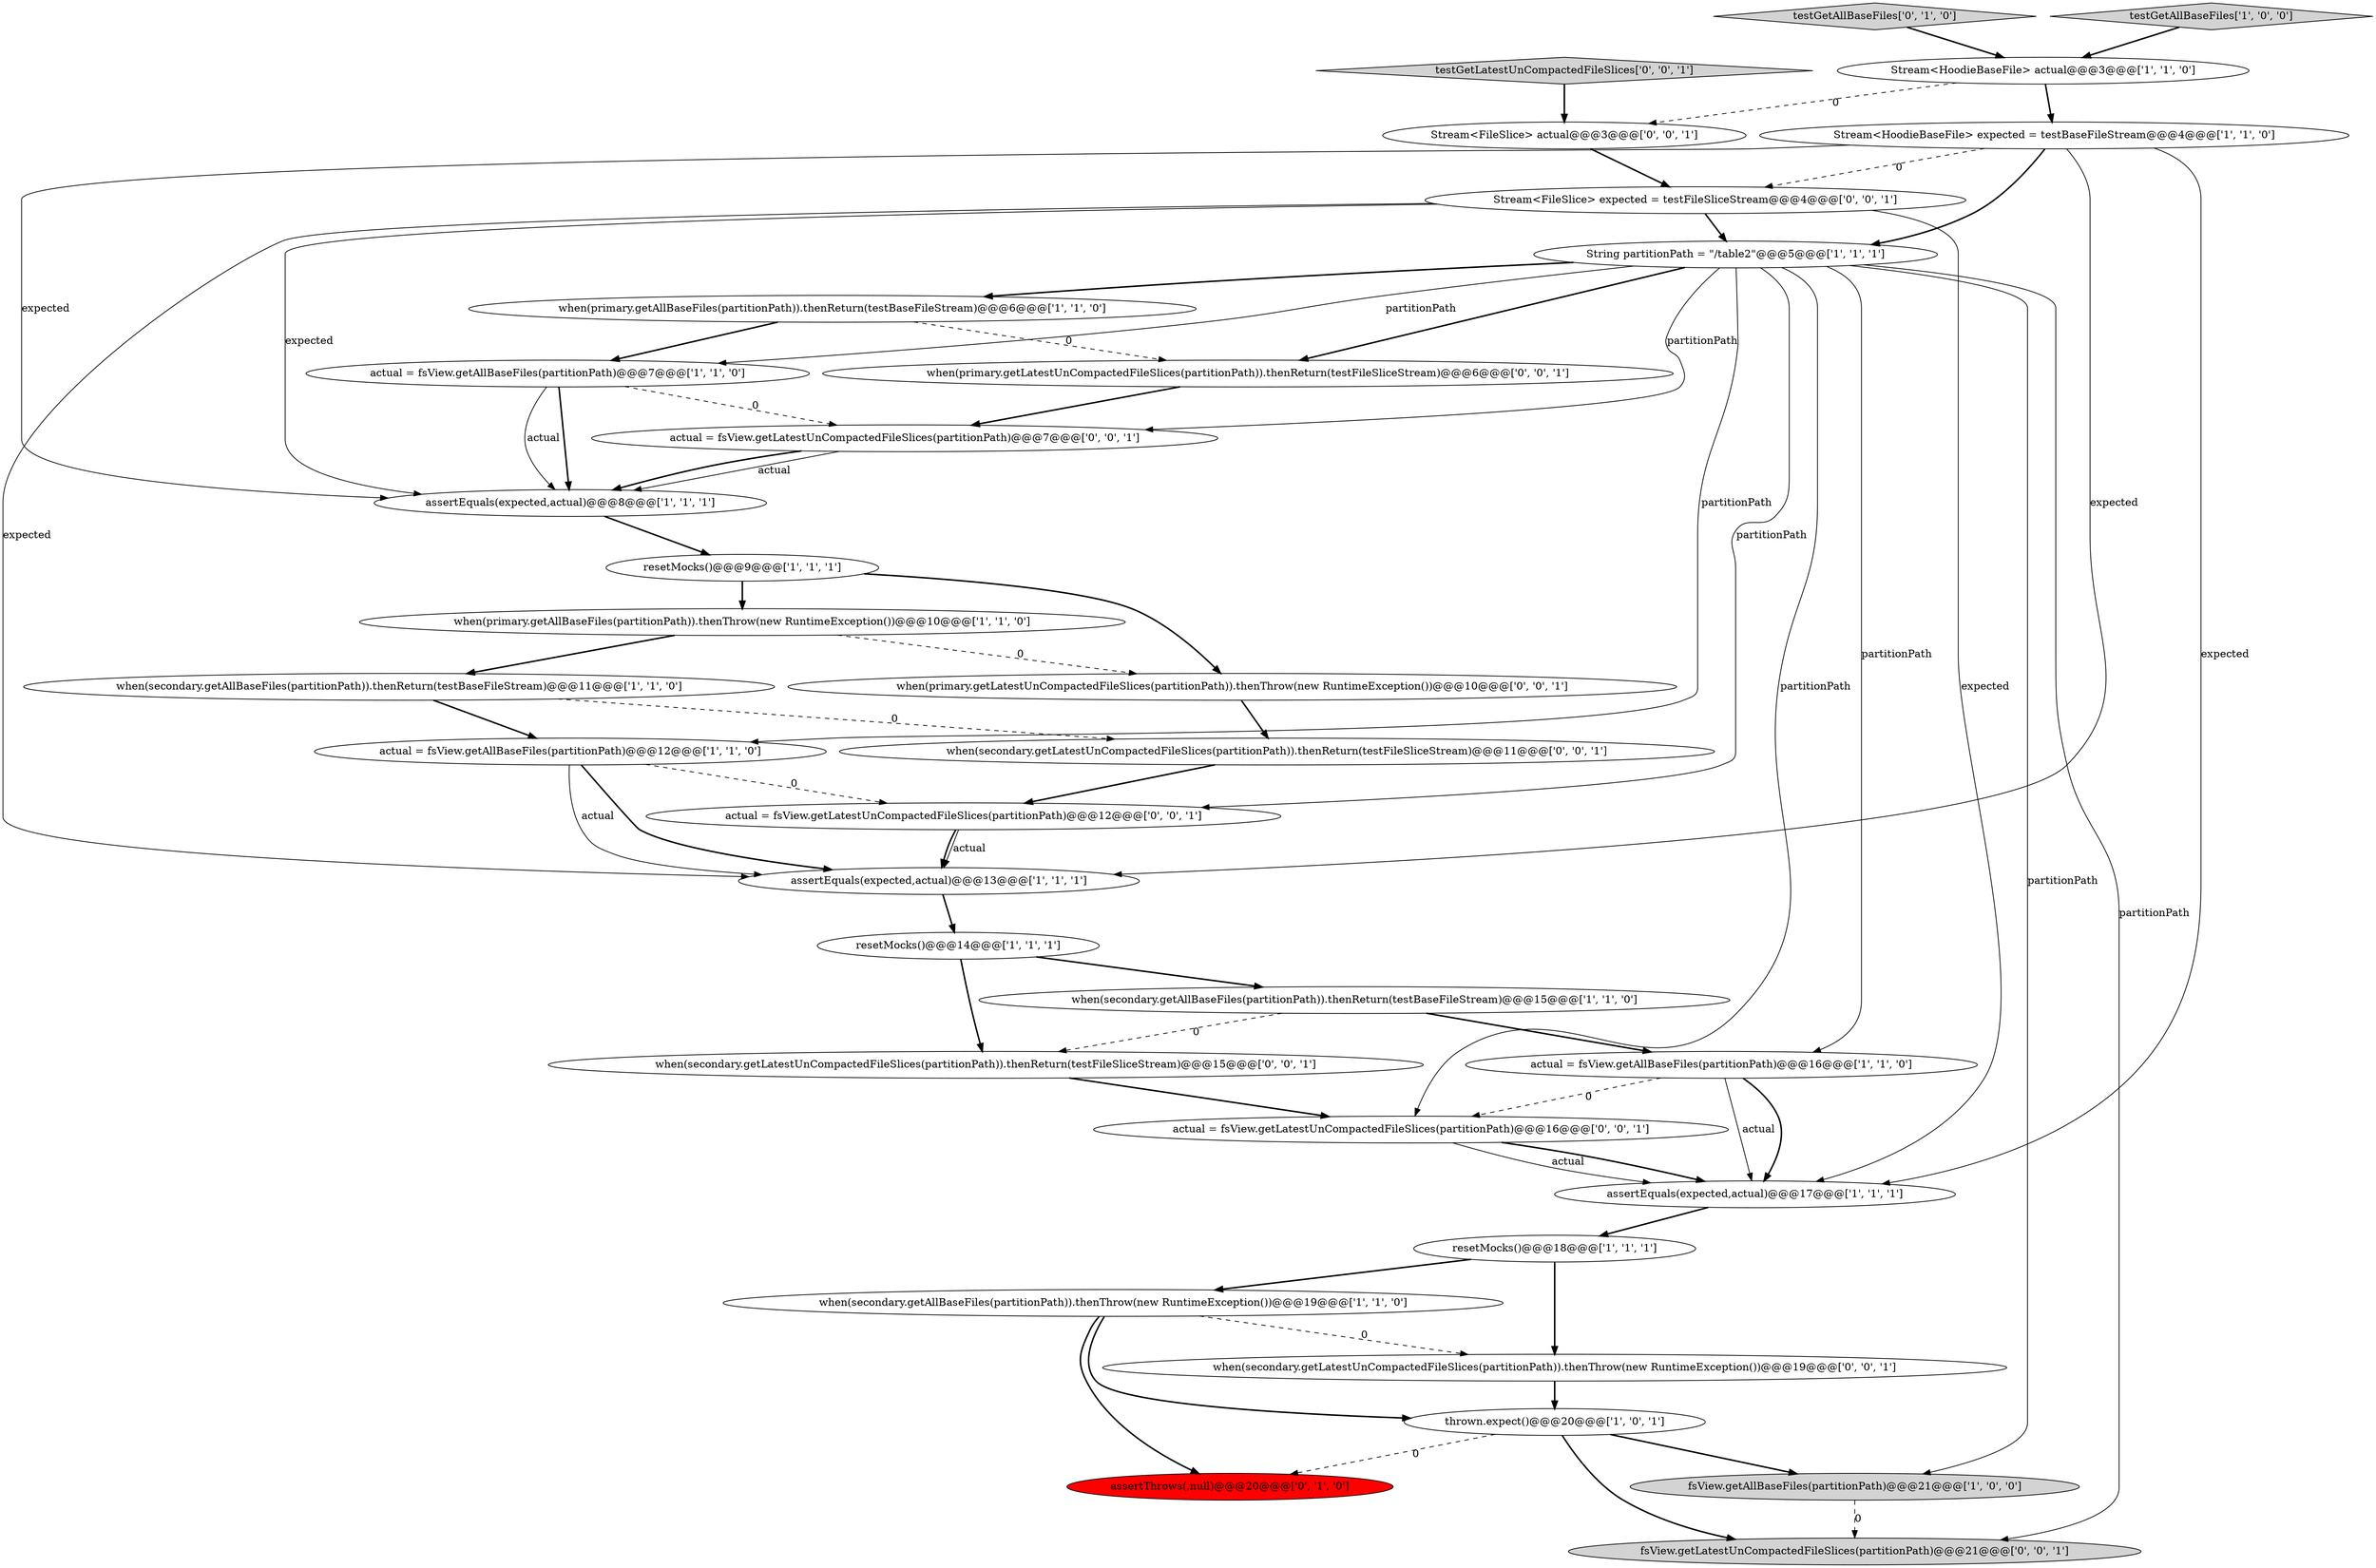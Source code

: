 digraph {
24 [style = filled, label = "when(secondary.getLatestUnCompactedFileSlices(partitionPath)).thenThrow(new RuntimeException())@@@19@@@['0', '0', '1']", fillcolor = white, shape = ellipse image = "AAA0AAABBB3BBB"];
10 [style = filled, label = "actual = fsView.getAllBaseFiles(partitionPath)@@@12@@@['1', '1', '0']", fillcolor = white, shape = ellipse image = "AAA0AAABBB1BBB"];
1 [style = filled, label = "fsView.getAllBaseFiles(partitionPath)@@@21@@@['1', '0', '0']", fillcolor = lightgray, shape = ellipse image = "AAA0AAABBB1BBB"];
29 [style = filled, label = "when(primary.getLatestUnCompactedFileSlices(partitionPath)).thenThrow(new RuntimeException())@@@10@@@['0', '0', '1']", fillcolor = white, shape = ellipse image = "AAA0AAABBB3BBB"];
5 [style = filled, label = "actual = fsView.getAllBaseFiles(partitionPath)@@@16@@@['1', '1', '0']", fillcolor = white, shape = ellipse image = "AAA0AAABBB1BBB"];
3 [style = filled, label = "assertEquals(expected,actual)@@@8@@@['1', '1', '1']", fillcolor = white, shape = ellipse image = "AAA0AAABBB1BBB"];
13 [style = filled, label = "when(secondary.getAllBaseFiles(partitionPath)).thenThrow(new RuntimeException())@@@19@@@['1', '1', '0']", fillcolor = white, shape = ellipse image = "AAA0AAABBB1BBB"];
15 [style = filled, label = "thrown.expect()@@@20@@@['1', '0', '1']", fillcolor = white, shape = ellipse image = "AAA0AAABBB1BBB"];
16 [style = filled, label = "when(secondary.getAllBaseFiles(partitionPath)).thenReturn(testBaseFileStream)@@@11@@@['1', '1', '0']", fillcolor = white, shape = ellipse image = "AAA0AAABBB1BBB"];
8 [style = filled, label = "resetMocks()@@@9@@@['1', '1', '1']", fillcolor = white, shape = ellipse image = "AAA0AAABBB1BBB"];
26 [style = filled, label = "actual = fsView.getLatestUnCompactedFileSlices(partitionPath)@@@12@@@['0', '0', '1']", fillcolor = white, shape = ellipse image = "AAA0AAABBB3BBB"];
31 [style = filled, label = "fsView.getLatestUnCompactedFileSlices(partitionPath)@@@21@@@['0', '0', '1']", fillcolor = lightgray, shape = ellipse image = "AAA0AAABBB3BBB"];
30 [style = filled, label = "when(secondary.getLatestUnCompactedFileSlices(partitionPath)).thenReturn(testFileSliceStream)@@@15@@@['0', '0', '1']", fillcolor = white, shape = ellipse image = "AAA0AAABBB3BBB"];
33 [style = filled, label = "when(secondary.getLatestUnCompactedFileSlices(partitionPath)).thenReturn(testFileSliceStream)@@@11@@@['0', '0', '1']", fillcolor = white, shape = ellipse image = "AAA0AAABBB3BBB"];
6 [style = filled, label = "when(primary.getAllBaseFiles(partitionPath)).thenThrow(new RuntimeException())@@@10@@@['1', '1', '0']", fillcolor = white, shape = ellipse image = "AAA0AAABBB1BBB"];
0 [style = filled, label = "Stream<HoodieBaseFile> actual@@@3@@@['1', '1', '0']", fillcolor = white, shape = ellipse image = "AAA0AAABBB1BBB"];
20 [style = filled, label = "testGetAllBaseFiles['0', '1', '0']", fillcolor = lightgray, shape = diamond image = "AAA0AAABBB2BBB"];
27 [style = filled, label = "Stream<FileSlice> actual@@@3@@@['0', '0', '1']", fillcolor = white, shape = ellipse image = "AAA0AAABBB3BBB"];
11 [style = filled, label = "assertEquals(expected,actual)@@@13@@@['1', '1', '1']", fillcolor = white, shape = ellipse image = "AAA0AAABBB1BBB"];
21 [style = filled, label = "assertThrows(,null)@@@20@@@['0', '1', '0']", fillcolor = red, shape = ellipse image = "AAA1AAABBB2BBB"];
14 [style = filled, label = "String partitionPath = \"/table2\"@@@5@@@['1', '1', '1']", fillcolor = white, shape = ellipse image = "AAA0AAABBB1BBB"];
19 [style = filled, label = "resetMocks()@@@14@@@['1', '1', '1']", fillcolor = white, shape = ellipse image = "AAA0AAABBB1BBB"];
23 [style = filled, label = "testGetLatestUnCompactedFileSlices['0', '0', '1']", fillcolor = lightgray, shape = diamond image = "AAA0AAABBB3BBB"];
32 [style = filled, label = "actual = fsView.getLatestUnCompactedFileSlices(partitionPath)@@@7@@@['0', '0', '1']", fillcolor = white, shape = ellipse image = "AAA0AAABBB3BBB"];
9 [style = filled, label = "actual = fsView.getAllBaseFiles(partitionPath)@@@7@@@['1', '1', '0']", fillcolor = white, shape = ellipse image = "AAA0AAABBB1BBB"];
17 [style = filled, label = "assertEquals(expected,actual)@@@17@@@['1', '1', '1']", fillcolor = white, shape = ellipse image = "AAA0AAABBB1BBB"];
12 [style = filled, label = "testGetAllBaseFiles['1', '0', '0']", fillcolor = lightgray, shape = diamond image = "AAA0AAABBB1BBB"];
2 [style = filled, label = "when(primary.getAllBaseFiles(partitionPath)).thenReturn(testBaseFileStream)@@@6@@@['1', '1', '0']", fillcolor = white, shape = ellipse image = "AAA0AAABBB1BBB"];
28 [style = filled, label = "when(primary.getLatestUnCompactedFileSlices(partitionPath)).thenReturn(testFileSliceStream)@@@6@@@['0', '0', '1']", fillcolor = white, shape = ellipse image = "AAA0AAABBB3BBB"];
4 [style = filled, label = "resetMocks()@@@18@@@['1', '1', '1']", fillcolor = white, shape = ellipse image = "AAA0AAABBB1BBB"];
18 [style = filled, label = "Stream<HoodieBaseFile> expected = testBaseFileStream@@@4@@@['1', '1', '0']", fillcolor = white, shape = ellipse image = "AAA0AAABBB1BBB"];
25 [style = filled, label = "actual = fsView.getLatestUnCompactedFileSlices(partitionPath)@@@16@@@['0', '0', '1']", fillcolor = white, shape = ellipse image = "AAA0AAABBB3BBB"];
22 [style = filled, label = "Stream<FileSlice> expected = testFileSliceStream@@@4@@@['0', '0', '1']", fillcolor = white, shape = ellipse image = "AAA0AAABBB3BBB"];
7 [style = filled, label = "when(secondary.getAllBaseFiles(partitionPath)).thenReturn(testBaseFileStream)@@@15@@@['1', '1', '0']", fillcolor = white, shape = ellipse image = "AAA0AAABBB1BBB"];
4->24 [style = bold, label=""];
14->26 [style = solid, label="partitionPath"];
10->11 [style = solid, label="actual"];
5->17 [style = solid, label="actual"];
23->27 [style = bold, label=""];
18->3 [style = solid, label="expected"];
24->15 [style = bold, label=""];
16->10 [style = bold, label=""];
22->11 [style = solid, label="expected"];
18->22 [style = dashed, label="0"];
22->17 [style = solid, label="expected"];
1->31 [style = dashed, label="0"];
14->1 [style = solid, label="partitionPath"];
4->13 [style = bold, label=""];
20->0 [style = bold, label=""];
18->11 [style = solid, label="expected"];
30->25 [style = bold, label=""];
15->21 [style = dashed, label="0"];
14->28 [style = bold, label=""];
8->6 [style = bold, label=""];
5->25 [style = dashed, label="0"];
0->27 [style = dashed, label="0"];
2->9 [style = bold, label=""];
11->19 [style = bold, label=""];
22->3 [style = solid, label="expected"];
5->17 [style = bold, label=""];
12->0 [style = bold, label=""];
27->22 [style = bold, label=""];
25->17 [style = bold, label=""];
26->11 [style = bold, label=""];
9->3 [style = solid, label="actual"];
9->32 [style = dashed, label="0"];
33->26 [style = bold, label=""];
28->32 [style = bold, label=""];
14->32 [style = solid, label="partitionPath"];
14->31 [style = solid, label="partitionPath"];
13->24 [style = dashed, label="0"];
7->5 [style = bold, label=""];
29->33 [style = bold, label=""];
14->9 [style = solid, label="partitionPath"];
10->11 [style = bold, label=""];
14->10 [style = solid, label="partitionPath"];
6->29 [style = dashed, label="0"];
10->26 [style = dashed, label="0"];
14->5 [style = solid, label="partitionPath"];
15->31 [style = bold, label=""];
6->16 [style = bold, label=""];
26->11 [style = solid, label="actual"];
3->8 [style = bold, label=""];
19->30 [style = bold, label=""];
7->30 [style = dashed, label="0"];
25->17 [style = solid, label="actual"];
2->28 [style = dashed, label="0"];
32->3 [style = solid, label="actual"];
9->3 [style = bold, label=""];
0->18 [style = bold, label=""];
14->2 [style = bold, label=""];
13->15 [style = bold, label=""];
16->33 [style = dashed, label="0"];
22->14 [style = bold, label=""];
13->21 [style = bold, label=""];
32->3 [style = bold, label=""];
18->17 [style = solid, label="expected"];
19->7 [style = bold, label=""];
18->14 [style = bold, label=""];
8->29 [style = bold, label=""];
17->4 [style = bold, label=""];
14->25 [style = solid, label="partitionPath"];
15->1 [style = bold, label=""];
}
